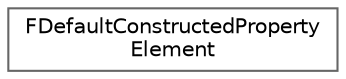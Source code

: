 digraph "Graphical Class Hierarchy"
{
 // INTERACTIVE_SVG=YES
 // LATEX_PDF_SIZE
  bgcolor="transparent";
  edge [fontname=Helvetica,fontsize=10,labelfontname=Helvetica,labelfontsize=10];
  node [fontname=Helvetica,fontsize=10,shape=box,height=0.2,width=0.4];
  rankdir="LR";
  Node0 [id="Node000000",label="FDefaultConstructedProperty\lElement",height=0.2,width=0.4,color="grey40", fillcolor="white", style="filled",URL="$d6/dff/classFDefaultConstructedPropertyElement.html",tooltip="Creates a temporary object that represents the default constructed value of a FProperty."];
}
